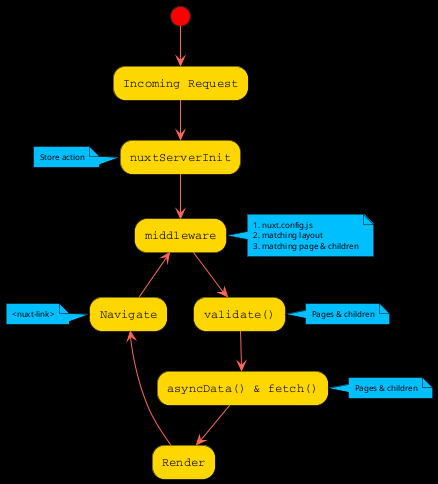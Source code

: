 @startuml

skinparam backgroundColor black
skinparam activity {
  FontSize 12
  FontName Courier
  StartColor red
  BorderColor black
  BackgroundColor gold
  ArrowFontName Impact
  ArrowColor #FF6655
  ArrowFontColor #777777
}

skinparam note {
  FontSize 8
  FontName Normal
  BorderColor black
  BackgroundColor DeepSkyBlue
  ArrowFontName Impact
  ArrowColor #FF6655
  ArrowFontColor #777777
}

(*) --> "Incoming Request"
    -down-> "nuxtServerInit"
    note left
      Store action
    end note
    -down-> "middleware"
    note right
      1. nuxt.config.js
      2. matching layout
      3. matching page & children
    end note
    --> "validate()"
    note right
      Pages & children
    end note
    -down-> "asyncData() & fetch()"
    note right
      Pages & children
    end note
    -down-> "Render"
    -up-> "Navigate"
    note left
      <nuxt-link>
    end note
-up-> middleware

@enduml
